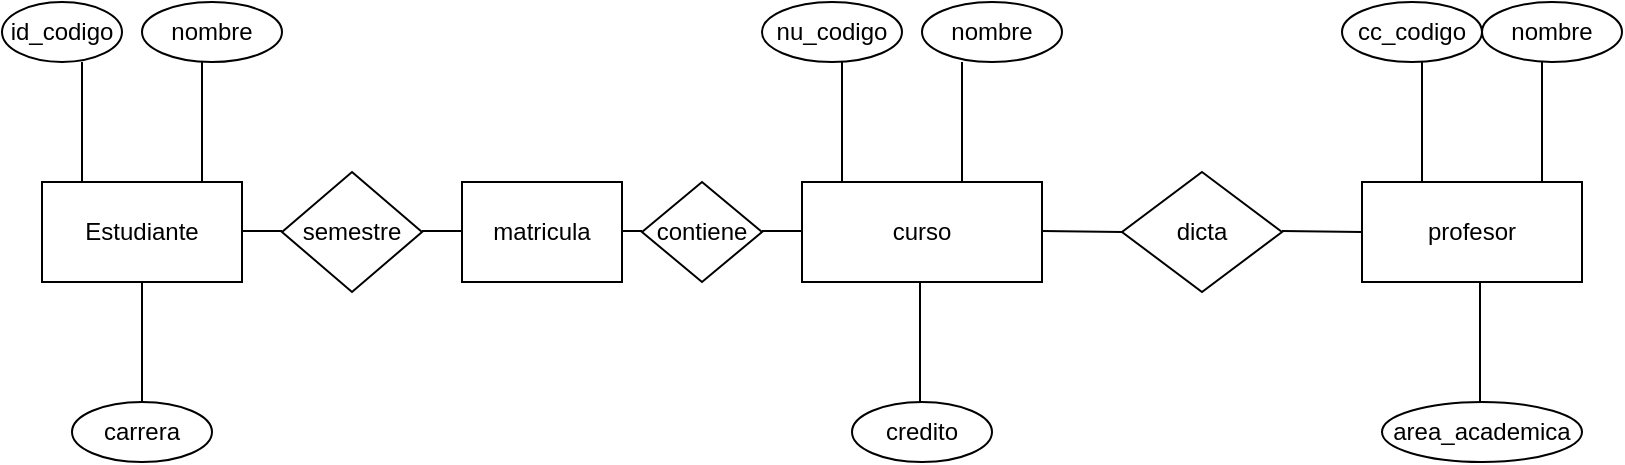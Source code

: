 <mxfile version="28.2.0">
  <diagram name="Página-1" id="Ib2m3M7Q2Sbo2l7A3zsX">
    <mxGraphModel grid="1" page="1" gridSize="10" guides="1" tooltips="1" connect="1" arrows="1" fold="1" pageScale="1" pageWidth="827" pageHeight="1169" math="0" shadow="0">
      <root>
        <mxCell id="0" />
        <mxCell id="1" parent="0" />
        <mxCell id="JdIIiNnIl6GPX5LUAa8s-1" value="Estudiante" style="rounded=0;whiteSpace=wrap;html=1;" vertex="1" parent="1">
          <mxGeometry x="30" y="150" width="100" height="50" as="geometry" />
        </mxCell>
        <mxCell id="JdIIiNnIl6GPX5LUAa8s-4" value="matricula" style="rounded=0;whiteSpace=wrap;html=1;" vertex="1" parent="1">
          <mxGeometry x="240" y="150" width="80" height="50" as="geometry" />
        </mxCell>
        <mxCell id="3AJ0iTijDM6IZOLcM9im-8" style="edgeStyle=orthogonalEdgeStyle;rounded=0;orthogonalLoop=1;jettySize=auto;html=1;exitX=0;exitY=0.5;exitDx=0;exitDy=0;" edge="1" parent="1" source="JdIIiNnIl6GPX5LUAa8s-5">
          <mxGeometry relative="1" as="geometry">
            <mxPoint x="420" y="175" as="targetPoint" />
          </mxGeometry>
        </mxCell>
        <mxCell id="JdIIiNnIl6GPX5LUAa8s-5" value="curso" style="rounded=0;whiteSpace=wrap;html=1;" vertex="1" parent="1">
          <mxGeometry x="410" y="150" width="120" height="50" as="geometry" />
        </mxCell>
        <mxCell id="JdIIiNnIl6GPX5LUAa8s-6" value="profesor" style="rounded=0;whiteSpace=wrap;html=1;" vertex="1" parent="1">
          <mxGeometry x="690" y="150" width="110" height="50" as="geometry" />
        </mxCell>
        <mxCell id="JdIIiNnIl6GPX5LUAa8s-7" value="semestre" style="rhombus;whiteSpace=wrap;html=1;" vertex="1" parent="1">
          <mxGeometry x="150" y="145" width="70" height="60" as="geometry" />
        </mxCell>
        <mxCell id="JdIIiNnIl6GPX5LUAa8s-9" value="" style="endArrow=none;html=1;rounded=0;" edge="1" parent="1">
          <mxGeometry width="50" height="50" relative="1" as="geometry">
            <mxPoint x="50" y="150" as="sourcePoint" />
            <mxPoint x="50" y="90" as="targetPoint" />
          </mxGeometry>
        </mxCell>
        <mxCell id="JdIIiNnIl6GPX5LUAa8s-10" value="" style="endArrow=none;html=1;rounded=0;" edge="1" parent="1">
          <mxGeometry width="50" height="50" relative="1" as="geometry">
            <mxPoint x="110" y="150" as="sourcePoint" />
            <mxPoint x="110" y="90" as="targetPoint" />
          </mxGeometry>
        </mxCell>
        <mxCell id="JdIIiNnIl6GPX5LUAa8s-12" value="" style="endArrow=none;html=1;rounded=0;" edge="1" parent="1">
          <mxGeometry width="50" height="50" relative="1" as="geometry">
            <mxPoint x="80" y="260" as="sourcePoint" />
            <mxPoint x="80" y="200" as="targetPoint" />
          </mxGeometry>
        </mxCell>
        <mxCell id="JdIIiNnIl6GPX5LUAa8s-13" value="" style="endArrow=none;html=1;rounded=0;" edge="1" parent="1">
          <mxGeometry width="50" height="50" relative="1" as="geometry">
            <mxPoint x="469" y="260" as="sourcePoint" />
            <mxPoint x="469" y="200" as="targetPoint" />
          </mxGeometry>
        </mxCell>
        <mxCell id="JdIIiNnIl6GPX5LUAa8s-15" value="" style="endArrow=none;html=1;rounded=0;" edge="1" parent="1">
          <mxGeometry width="50" height="50" relative="1" as="geometry">
            <mxPoint x="430" y="150" as="sourcePoint" />
            <mxPoint x="430" y="90" as="targetPoint" />
          </mxGeometry>
        </mxCell>
        <mxCell id="JdIIiNnIl6GPX5LUAa8s-16" value="" style="endArrow=none;html=1;rounded=0;" edge="1" parent="1">
          <mxGeometry width="50" height="50" relative="1" as="geometry">
            <mxPoint x="490" y="150" as="sourcePoint" />
            <mxPoint x="490" y="90" as="targetPoint" />
          </mxGeometry>
        </mxCell>
        <mxCell id="JdIIiNnIl6GPX5LUAa8s-17" value="" style="endArrow=none;html=1;rounded=0;" edge="1" parent="1">
          <mxGeometry width="50" height="50" relative="1" as="geometry">
            <mxPoint x="749" y="260" as="sourcePoint" />
            <mxPoint x="749" y="200" as="targetPoint" />
          </mxGeometry>
        </mxCell>
        <mxCell id="JdIIiNnIl6GPX5LUAa8s-18" value="" style="endArrow=none;html=1;rounded=0;" edge="1" parent="1">
          <mxGeometry width="50" height="50" relative="1" as="geometry">
            <mxPoint x="780" y="150" as="sourcePoint" />
            <mxPoint x="780" y="90" as="targetPoint" />
          </mxGeometry>
        </mxCell>
        <mxCell id="JdIIiNnIl6GPX5LUAa8s-19" value="" style="endArrow=none;html=1;rounded=0;" edge="1" parent="1">
          <mxGeometry width="50" height="50" relative="1" as="geometry">
            <mxPoint x="720" y="150" as="sourcePoint" />
            <mxPoint x="720" y="90" as="targetPoint" />
          </mxGeometry>
        </mxCell>
        <mxCell id="JdIIiNnIl6GPX5LUAa8s-26" value="id_codigo" style="ellipse;whiteSpace=wrap;html=1;" vertex="1" parent="1">
          <mxGeometry x="10" y="60" width="60" height="30" as="geometry" />
        </mxCell>
        <mxCell id="JdIIiNnIl6GPX5LUAa8s-27" value="nombre" style="ellipse;whiteSpace=wrap;html=1;" vertex="1" parent="1">
          <mxGeometry x="80" y="60" width="70" height="30" as="geometry" />
        </mxCell>
        <mxCell id="JdIIiNnIl6GPX5LUAa8s-28" value="carrera" style="ellipse;whiteSpace=wrap;html=1;" vertex="1" parent="1">
          <mxGeometry x="45" y="260" width="70" height="30" as="geometry" />
        </mxCell>
        <mxCell id="JdIIiNnIl6GPX5LUAa8s-31" value="credito" style="ellipse;whiteSpace=wrap;html=1;" vertex="1" parent="1">
          <mxGeometry x="435" y="260" width="70" height="30" as="geometry" />
        </mxCell>
        <mxCell id="JdIIiNnIl6GPX5LUAa8s-32" value="area_academica" style="ellipse;whiteSpace=wrap;html=1;" vertex="1" parent="1">
          <mxGeometry x="700" y="260" width="100" height="30" as="geometry" />
        </mxCell>
        <mxCell id="JdIIiNnIl6GPX5LUAa8s-33" value="nombre" style="ellipse;whiteSpace=wrap;html=1;" vertex="1" parent="1">
          <mxGeometry x="470" y="60" width="70" height="30" as="geometry" />
        </mxCell>
        <mxCell id="JdIIiNnIl6GPX5LUAa8s-34" value="nombre" style="ellipse;whiteSpace=wrap;html=1;" vertex="1" parent="1">
          <mxGeometry x="750" y="60" width="70" height="30" as="geometry" />
        </mxCell>
        <mxCell id="JdIIiNnIl6GPX5LUAa8s-35" value="nu_codigo" style="ellipse;whiteSpace=wrap;html=1;" vertex="1" parent="1">
          <mxGeometry x="390" y="60" width="70" height="30" as="geometry" />
        </mxCell>
        <mxCell id="JdIIiNnIl6GPX5LUAa8s-38" value="cc_codigo" style="ellipse;whiteSpace=wrap;html=1;" vertex="1" parent="1">
          <mxGeometry x="680" y="60" width="70" height="30" as="geometry" />
        </mxCell>
        <mxCell id="3AJ0iTijDM6IZOLcM9im-12" value="" style="endArrow=none;html=1;rounded=0;" edge="1" parent="1">
          <mxGeometry width="50" height="50" relative="1" as="geometry">
            <mxPoint x="130" y="174.5" as="sourcePoint" />
            <mxPoint x="150" y="174.5" as="targetPoint" />
          </mxGeometry>
        </mxCell>
        <mxCell id="3AJ0iTijDM6IZOLcM9im-17" value="dicta" style="rhombus;whiteSpace=wrap;html=1;" vertex="1" parent="1">
          <mxGeometry x="570" y="145" width="80" height="60" as="geometry" />
        </mxCell>
        <mxCell id="3AJ0iTijDM6IZOLcM9im-21" value="" style="endArrow=none;html=1;rounded=0;exitX=1;exitY=0.5;exitDx=0;exitDy=0;" edge="1" parent="1">
          <mxGeometry width="50" height="50" relative="1" as="geometry">
            <mxPoint x="530" y="174.5" as="sourcePoint" />
            <mxPoint x="570" y="175" as="targetPoint" />
          </mxGeometry>
        </mxCell>
        <mxCell id="3AJ0iTijDM6IZOLcM9im-29" value="" style="endArrow=none;html=1;rounded=0;" edge="1" parent="1">
          <mxGeometry width="50" height="50" relative="1" as="geometry">
            <mxPoint x="220" y="174.5" as="sourcePoint" />
            <mxPoint x="240" y="174.5" as="targetPoint" />
          </mxGeometry>
        </mxCell>
        <mxCell id="3AJ0iTijDM6IZOLcM9im-34" value="" style="endArrow=none;html=1;rounded=0;exitX=1;exitY=0.5;exitDx=0;exitDy=0;" edge="1" parent="1">
          <mxGeometry width="50" height="50" relative="1" as="geometry">
            <mxPoint x="650" y="174.5" as="sourcePoint" />
            <mxPoint x="690" y="175" as="targetPoint" />
          </mxGeometry>
        </mxCell>
        <mxCell id="3AJ0iTijDM6IZOLcM9im-35" value="contiene" style="rhombus;whiteSpace=wrap;html=1;" vertex="1" parent="1">
          <mxGeometry x="330" y="150" width="60" height="50" as="geometry" />
        </mxCell>
        <mxCell id="3AJ0iTijDM6IZOLcM9im-37" value="" style="endArrow=none;html=1;rounded=0;" edge="1" parent="1">
          <mxGeometry width="50" height="50" relative="1" as="geometry">
            <mxPoint x="320" y="174.5" as="sourcePoint" />
            <mxPoint x="330" y="174.5" as="targetPoint" />
          </mxGeometry>
        </mxCell>
        <mxCell id="3AJ0iTijDM6IZOLcM9im-40" value="" style="endArrow=none;html=1;rounded=0;" edge="1" parent="1">
          <mxGeometry width="50" height="50" relative="1" as="geometry">
            <mxPoint x="390" y="174.5" as="sourcePoint" />
            <mxPoint x="410" y="174.5" as="targetPoint" />
          </mxGeometry>
        </mxCell>
      </root>
    </mxGraphModel>
  </diagram>
</mxfile>
